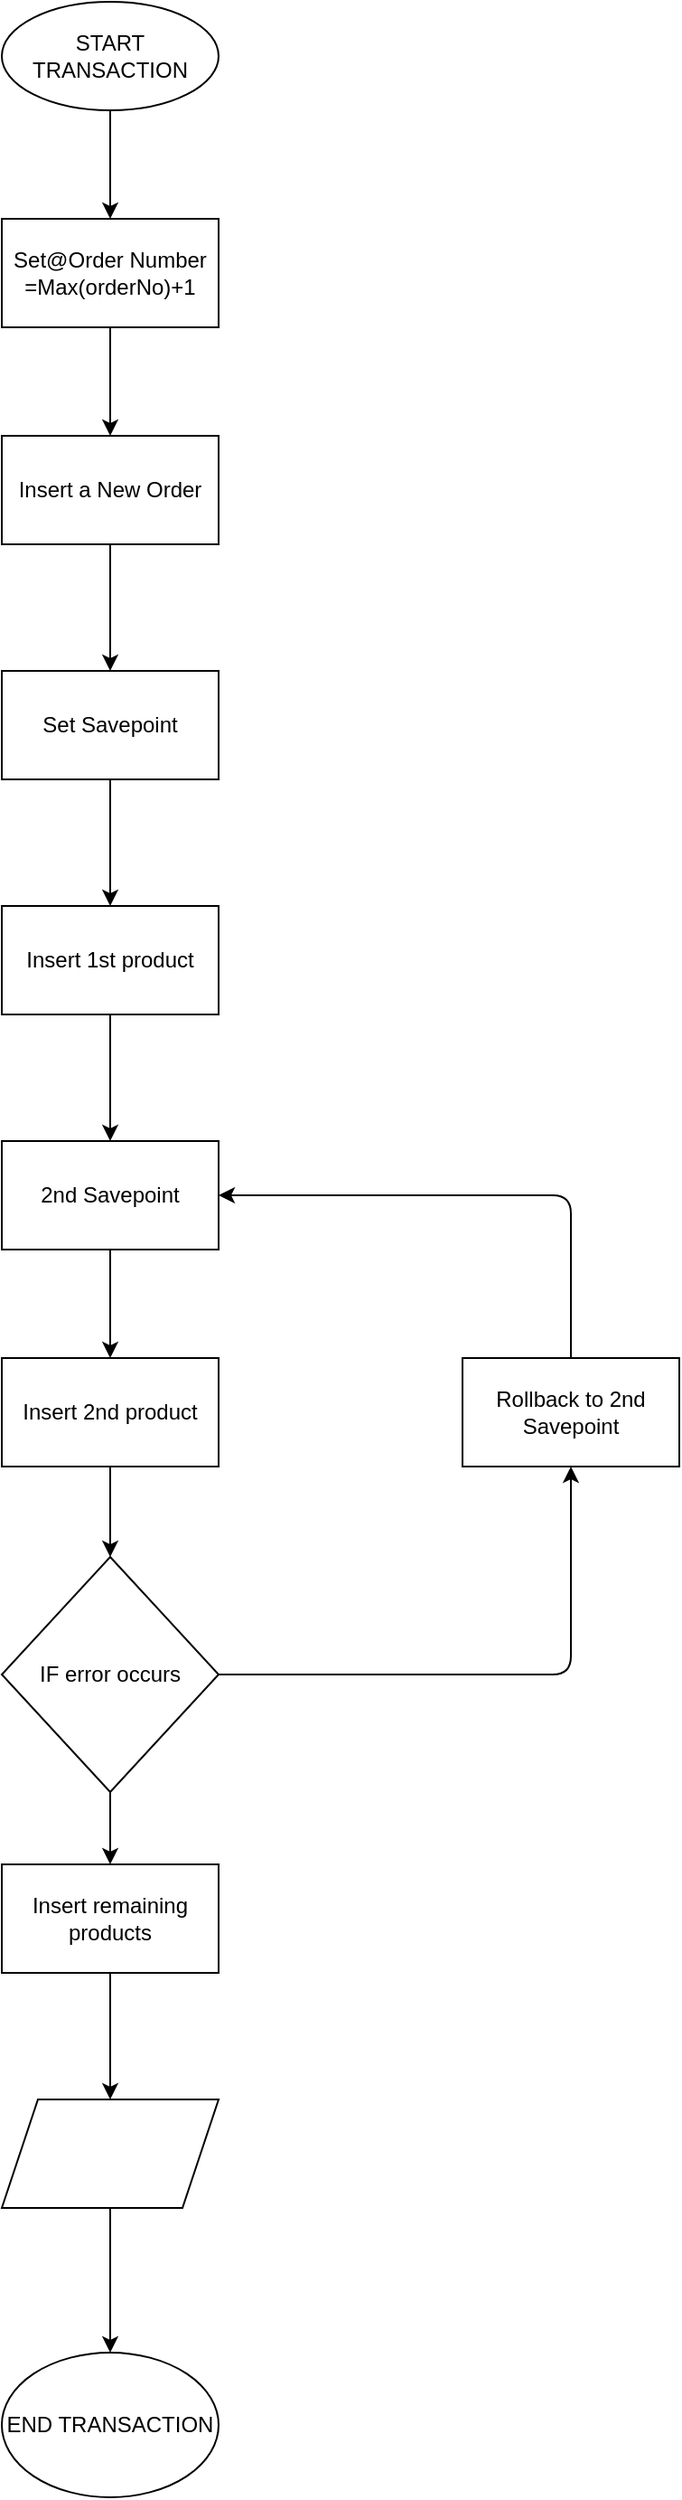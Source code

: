 <mxfile>
    <diagram id="Td2wAORJChcF9HrqceEz" name="Page-1">
        <mxGraphModel dx="97" dy="1519" grid="1" gridSize="10" guides="1" tooltips="1" connect="1" arrows="1" fold="1" page="1" pageScale="1" pageWidth="850" pageHeight="1100" math="0" shadow="0">
            <root>
                <mxCell id="0"/>
                <mxCell id="1" parent="0"/>
                <mxCell id="3" value="START TRANSACTION" style="ellipse;whiteSpace=wrap;html=1;" parent="1" vertex="1">
                    <mxGeometry x="110" y="-30" width="120" height="60" as="geometry"/>
                </mxCell>
                <mxCell id="4" value="2nd Savepoint" style="rounded=0;whiteSpace=wrap;html=1;" parent="1" vertex="1">
                    <mxGeometry x="110" y="600" width="120" height="60" as="geometry"/>
                </mxCell>
                <mxCell id="5" value="Insert a New Order" style="rounded=0;whiteSpace=wrap;html=1;" parent="1" vertex="1">
                    <mxGeometry x="110" y="210" width="120" height="60" as="geometry"/>
                </mxCell>
                <mxCell id="6" value="Set Savepoint" style="rounded=0;whiteSpace=wrap;html=1;" parent="1" vertex="1">
                    <mxGeometry x="110" y="340" width="120" height="60" as="geometry"/>
                </mxCell>
                <mxCell id="7" value="Insert 1st product" style="rounded=0;whiteSpace=wrap;html=1;" parent="1" vertex="1">
                    <mxGeometry x="110" y="470" width="120" height="60" as="geometry"/>
                </mxCell>
                <mxCell id="8" value="Insert 2nd product" style="rounded=0;whiteSpace=wrap;html=1;" parent="1" vertex="1">
                    <mxGeometry x="110" y="720" width="120" height="60" as="geometry"/>
                </mxCell>
                <mxCell id="9" value="IF error occurs" style="rhombus;whiteSpace=wrap;html=1;" parent="1" vertex="1">
                    <mxGeometry x="110" y="830" width="120" height="130" as="geometry"/>
                </mxCell>
                <mxCell id="10" value="Insert remaining products" style="rounded=0;whiteSpace=wrap;html=1;" parent="1" vertex="1">
                    <mxGeometry x="110" y="1000" width="120" height="60" as="geometry"/>
                </mxCell>
                <mxCell id="11" value="" style="endArrow=classic;html=1;exitX=0.5;exitY=1;exitDx=0;exitDy=0;entryX=0.5;entryY=0;entryDx=0;entryDy=0;" parent="1" source="3" edge="1">
                    <mxGeometry width="50" height="50" relative="1" as="geometry">
                        <mxPoint x="230" y="480" as="sourcePoint"/>
                        <mxPoint x="170" y="90" as="targetPoint"/>
                    </mxGeometry>
                </mxCell>
                <mxCell id="12" value="" style="endArrow=classic;html=1;exitX=0.5;exitY=1;exitDx=0;exitDy=0;entryX=0.5;entryY=0;entryDx=0;entryDy=0;" parent="1" source="5" target="6" edge="1">
                    <mxGeometry width="50" height="50" relative="1" as="geometry">
                        <mxPoint x="300" y="290" as="sourcePoint"/>
                        <mxPoint x="350" y="240" as="targetPoint"/>
                    </mxGeometry>
                </mxCell>
                <mxCell id="13" value="" style="endArrow=classic;html=1;exitX=0.5;exitY=1;exitDx=0;exitDy=0;" parent="1" source="4" target="8" edge="1">
                    <mxGeometry width="50" height="50" relative="1" as="geometry">
                        <mxPoint x="280" y="680" as="sourcePoint"/>
                        <mxPoint x="330" y="630" as="targetPoint"/>
                    </mxGeometry>
                </mxCell>
                <mxCell id="14" value="" style="endArrow=classic;html=1;exitX=0.5;exitY=1;exitDx=0;exitDy=0;entryX=0.5;entryY=0;entryDx=0;entryDy=0;" parent="1" source="8" target="9" edge="1">
                    <mxGeometry width="50" height="50" relative="1" as="geometry">
                        <mxPoint x="390" y="690" as="sourcePoint"/>
                        <mxPoint x="440" y="640" as="targetPoint"/>
                    </mxGeometry>
                </mxCell>
                <mxCell id="15" value="" style="endArrow=classic;html=1;exitX=0.5;exitY=1;exitDx=0;exitDy=0;entryX=0.5;entryY=0;entryDx=0;entryDy=0;" parent="1" source="6" target="7" edge="1">
                    <mxGeometry width="50" height="50" relative="1" as="geometry">
                        <mxPoint x="330" y="380" as="sourcePoint"/>
                        <mxPoint x="380" y="330" as="targetPoint"/>
                    </mxGeometry>
                </mxCell>
                <mxCell id="16" value="" style="endArrow=classic;html=1;exitX=1;exitY=0.5;exitDx=0;exitDy=0;entryX=0.5;entryY=1;entryDx=0;entryDy=0;" parent="1" source="9" edge="1">
                    <mxGeometry width="50" height="50" relative="1" as="geometry">
                        <mxPoint x="270" y="900" as="sourcePoint"/>
                        <mxPoint x="425" y="780" as="targetPoint"/>
                        <Array as="points">
                            <mxPoint x="425" y="895"/>
                        </Array>
                    </mxGeometry>
                </mxCell>
                <mxCell id="17" value="" style="endArrow=classic;html=1;exitX=0.5;exitY=0;exitDx=0;exitDy=0;entryX=1;entryY=0.5;entryDx=0;entryDy=0;" parent="1" target="4" edge="1">
                    <mxGeometry width="50" height="50" relative="1" as="geometry">
                        <mxPoint x="425" y="720" as="sourcePoint"/>
                        <mxPoint x="485" y="430" as="targetPoint"/>
                        <Array as="points">
                            <mxPoint x="425" y="630"/>
                        </Array>
                    </mxGeometry>
                </mxCell>
                <mxCell id="18" value="" style="endArrow=classic;html=1;exitX=0.5;exitY=1;exitDx=0;exitDy=0;entryX=0.5;entryY=0;entryDx=0;entryDy=0;" parent="1" source="7" target="4" edge="1">
                    <mxGeometry width="50" height="50" relative="1" as="geometry">
                        <mxPoint x="315" y="550" as="sourcePoint"/>
                        <mxPoint x="365" y="500" as="targetPoint"/>
                    </mxGeometry>
                </mxCell>
                <mxCell id="19" value="" style="endArrow=classic;html=1;exitX=0.5;exitY=1;exitDx=0;exitDy=0;entryX=0.5;entryY=0;entryDx=0;entryDy=0;" parent="1" target="5" edge="1">
                    <mxGeometry width="50" height="50" relative="1" as="geometry">
                        <mxPoint x="170" y="150" as="sourcePoint"/>
                        <mxPoint x="280" y="430" as="targetPoint"/>
                    </mxGeometry>
                </mxCell>
                <mxCell id="20" value="" style="endArrow=classic;html=1;exitX=0.5;exitY=1;exitDx=0;exitDy=0;entryX=0.5;entryY=0;entryDx=0;entryDy=0;" parent="1" source="10" edge="1">
                    <mxGeometry width="50" height="50" relative="1" as="geometry">
                        <mxPoint x="230" y="1280" as="sourcePoint"/>
                        <mxPoint x="170" y="1130" as="targetPoint"/>
                    </mxGeometry>
                </mxCell>
                <mxCell id="21" value="" style="endArrow=classic;html=1;entryX=0.5;entryY=0;entryDx=0;entryDy=0;exitX=0.5;exitY=1;exitDx=0;exitDy=0;" parent="1" edge="1">
                    <mxGeometry width="50" height="50" relative="1" as="geometry">
                        <mxPoint x="170" y="1190" as="sourcePoint"/>
                        <mxPoint x="170" y="1270" as="targetPoint"/>
                    </mxGeometry>
                </mxCell>
                <mxCell id="22" value="" style="endArrow=classic;html=1;exitX=0.5;exitY=1;exitDx=0;exitDy=0;entryX=0.5;entryY=0;entryDx=0;entryDy=0;" parent="1" source="9" target="10" edge="1">
                    <mxGeometry width="50" height="50" relative="1" as="geometry">
                        <mxPoint x="230" y="1280" as="sourcePoint"/>
                        <mxPoint x="280" y="1230" as="targetPoint"/>
                    </mxGeometry>
                </mxCell>
                <mxCell id="23" value="Set@Order Number&lt;br&gt;=Max(orderNo)+1" style="rounded=0;whiteSpace=wrap;html=1;" vertex="1" parent="1">
                    <mxGeometry x="110" y="90" width="120" height="60" as="geometry"/>
                </mxCell>
                <mxCell id="24" value="Rollback to 2nd Savepoint" style="rounded=0;whiteSpace=wrap;html=1;" vertex="1" parent="1">
                    <mxGeometry x="365" y="720" width="120" height="60" as="geometry"/>
                </mxCell>
                <mxCell id="26" value="END TRANSACTION" style="ellipse;whiteSpace=wrap;html=1;" vertex="1" parent="1">
                    <mxGeometry x="110" y="1270" width="120" height="80" as="geometry"/>
                </mxCell>
                <mxCell id="27" value="" style="shape=parallelogram;perimeter=parallelogramPerimeter;whiteSpace=wrap;html=1;fixedSize=1;" vertex="1" parent="1">
                    <mxGeometry x="110" y="1130" width="120" height="60" as="geometry"/>
                </mxCell>
            </root>
        </mxGraphModel>
    </diagram>
</mxfile>